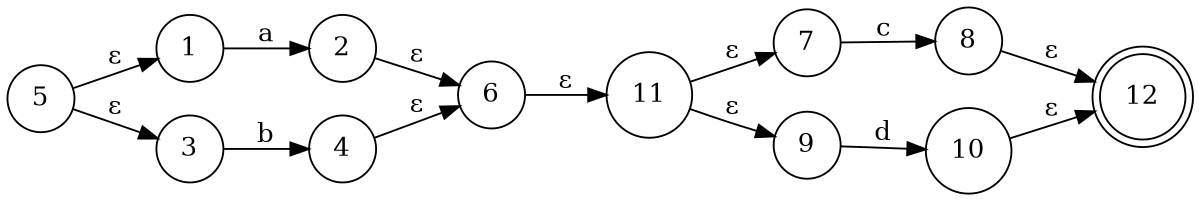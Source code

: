 digraph finite_state_machine {
	rankdir=LR size="8,5"
	node [shape=doublecircle]
	12
	node [shape=circle]
	1 -> 2 [label=a]
	node [shape=circle]
	2 -> 6 [label="ε"]
	node [shape=circle]
	3 -> 4 [label=b]
	node [shape=circle]
	4 -> 6 [label="ε"]
	node [shape=circle]
	5 -> 1 [label="ε"]
	5 -> 3 [label="ε"]
	node [shape=circle]
	6 -> 11 [label="ε"]
	node [shape=circle]
	7 -> 8 [label=c]
	node [shape=circle]
	8 -> 12 [label="ε"]
	node [shape=circle]
	9 -> 10 [label=d]
	node [shape=circle]
	10 -> 12 [label="ε"]
	node [shape=circle]
	11 -> 7 [label="ε"]
	11 -> 9 [label="ε"]
	node [shape=circle]
}
